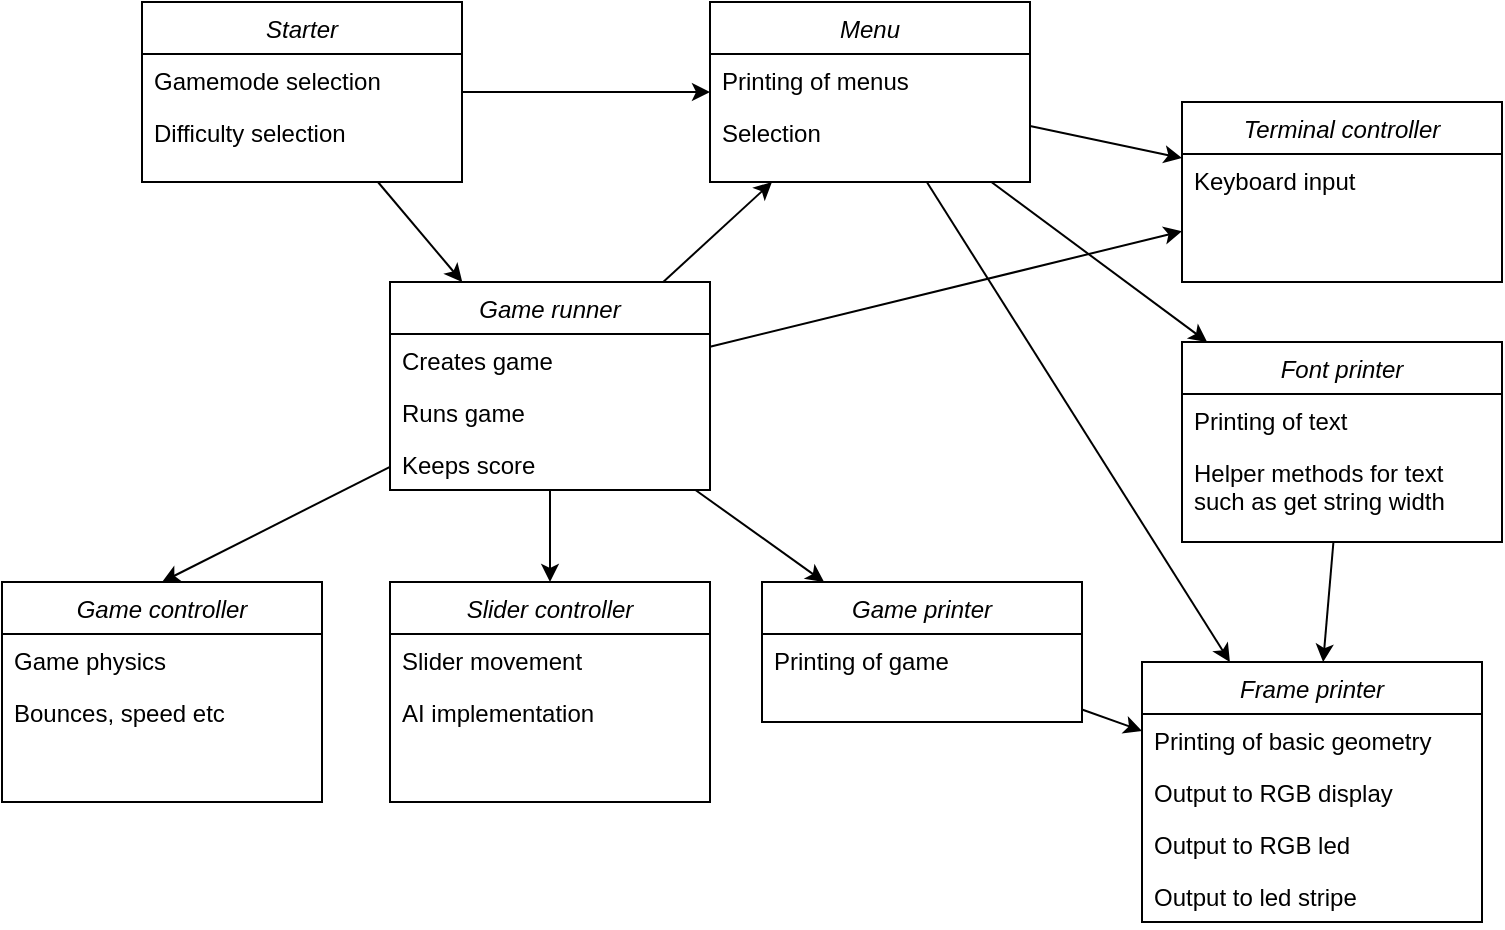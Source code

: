 <mxfile version="14.6.12" type="device"><diagram id="C5RBs43oDa-KdzZeNtuy" name="Page-1"><mxGraphModel dx="1422" dy="794" grid="1" gridSize="10" guides="1" tooltips="1" connect="1" arrows="1" fold="1" page="1" pageScale="1" pageWidth="827" pageHeight="1169" math="0" shadow="0"><root><mxCell id="WIyWlLk6GJQsqaUBKTNV-0"/><mxCell id="WIyWlLk6GJQsqaUBKTNV-1" parent="WIyWlLk6GJQsqaUBKTNV-0"/><mxCell id="zkfFHV4jXpPFQw0GAbJ--0" value="Starter" style="swimlane;fontStyle=2;align=center;verticalAlign=top;childLayout=stackLayout;horizontal=1;startSize=26;horizontalStack=0;resizeParent=1;resizeLast=0;collapsible=1;marginBottom=0;rounded=0;shadow=0;strokeWidth=1;" parent="WIyWlLk6GJQsqaUBKTNV-1" vertex="1"><mxGeometry x="109" y="40" width="160" height="90" as="geometry"><mxRectangle x="230" y="140" width="160" height="26" as="alternateBounds"/></mxGeometry></mxCell><mxCell id="zkfFHV4jXpPFQw0GAbJ--1" value="Gamemode selection" style="text;align=left;verticalAlign=top;spacingLeft=4;spacingRight=4;overflow=hidden;rotatable=0;points=[[0,0.5],[1,0.5]];portConstraint=eastwest;" parent="zkfFHV4jXpPFQw0GAbJ--0" vertex="1"><mxGeometry y="26" width="160" height="26" as="geometry"/></mxCell><mxCell id="zkfFHV4jXpPFQw0GAbJ--2" value="Difficulty selection" style="text;align=left;verticalAlign=top;spacingLeft=4;spacingRight=4;overflow=hidden;rotatable=0;points=[[0,0.5],[1,0.5]];portConstraint=eastwest;rounded=0;shadow=0;html=0;" parent="zkfFHV4jXpPFQw0GAbJ--0" vertex="1"><mxGeometry y="52" width="160" height="26" as="geometry"/></mxCell><mxCell id="dH_Bh6O2FrHy99Qy8CLv-0" value="Game runner" style="swimlane;fontStyle=2;align=center;verticalAlign=top;childLayout=stackLayout;horizontal=1;startSize=26;horizontalStack=0;resizeParent=1;resizeLast=0;collapsible=1;marginBottom=0;rounded=0;shadow=0;strokeWidth=1;" vertex="1" parent="WIyWlLk6GJQsqaUBKTNV-1"><mxGeometry x="233" y="180" width="160" height="104" as="geometry"><mxRectangle x="230" y="140" width="160" height="26" as="alternateBounds"/></mxGeometry></mxCell><mxCell id="dH_Bh6O2FrHy99Qy8CLv-1" value="Creates game" style="text;align=left;verticalAlign=top;spacingLeft=4;spacingRight=4;overflow=hidden;rotatable=0;points=[[0,0.5],[1,0.5]];portConstraint=eastwest;" vertex="1" parent="dH_Bh6O2FrHy99Qy8CLv-0"><mxGeometry y="26" width="160" height="26" as="geometry"/></mxCell><mxCell id="dH_Bh6O2FrHy99Qy8CLv-2" value="Runs game" style="text;align=left;verticalAlign=top;spacingLeft=4;spacingRight=4;overflow=hidden;rotatable=0;points=[[0,0.5],[1,0.5]];portConstraint=eastwest;rounded=0;shadow=0;html=0;" vertex="1" parent="dH_Bh6O2FrHy99Qy8CLv-0"><mxGeometry y="52" width="160" height="26" as="geometry"/></mxCell><mxCell id="dH_Bh6O2FrHy99Qy8CLv-3" value="Keeps score" style="text;align=left;verticalAlign=top;spacingLeft=4;spacingRight=4;overflow=hidden;rotatable=0;points=[[0,0.5],[1,0.5]];portConstraint=eastwest;rounded=0;shadow=0;html=0;" vertex="1" parent="dH_Bh6O2FrHy99Qy8CLv-0"><mxGeometry y="78" width="160" height="26" as="geometry"/></mxCell><mxCell id="dH_Bh6O2FrHy99Qy8CLv-4" value="Game controller" style="swimlane;fontStyle=2;align=center;verticalAlign=top;childLayout=stackLayout;horizontal=1;startSize=26;horizontalStack=0;resizeParent=1;resizeLast=0;collapsible=1;marginBottom=0;rounded=0;shadow=0;strokeWidth=1;" vertex="1" parent="WIyWlLk6GJQsqaUBKTNV-1"><mxGeometry x="39" y="330" width="160" height="110" as="geometry"><mxRectangle x="230" y="140" width="160" height="26" as="alternateBounds"/></mxGeometry></mxCell><mxCell id="dH_Bh6O2FrHy99Qy8CLv-5" value="Game physics" style="text;align=left;verticalAlign=top;spacingLeft=4;spacingRight=4;overflow=hidden;rotatable=0;points=[[0,0.5],[1,0.5]];portConstraint=eastwest;" vertex="1" parent="dH_Bh6O2FrHy99Qy8CLv-4"><mxGeometry y="26" width="160" height="26" as="geometry"/></mxCell><mxCell id="dH_Bh6O2FrHy99Qy8CLv-8" value="Bounces, speed etc" style="text;align=left;verticalAlign=top;spacingLeft=4;spacingRight=4;overflow=hidden;rotatable=0;points=[[0,0.5],[1,0.5]];portConstraint=eastwest;" vertex="1" parent="dH_Bh6O2FrHy99Qy8CLv-4"><mxGeometry y="52" width="160" height="26" as="geometry"/></mxCell><mxCell id="dH_Bh6O2FrHy99Qy8CLv-9" value="Slider controller" style="swimlane;fontStyle=2;align=center;verticalAlign=top;childLayout=stackLayout;horizontal=1;startSize=26;horizontalStack=0;resizeParent=1;resizeLast=0;collapsible=1;marginBottom=0;rounded=0;shadow=0;strokeWidth=1;" vertex="1" parent="WIyWlLk6GJQsqaUBKTNV-1"><mxGeometry x="233" y="330" width="160" height="110" as="geometry"><mxRectangle x="230" y="140" width="160" height="26" as="alternateBounds"/></mxGeometry></mxCell><mxCell id="dH_Bh6O2FrHy99Qy8CLv-10" value="Slider movement" style="text;align=left;verticalAlign=top;spacingLeft=4;spacingRight=4;overflow=hidden;rotatable=0;points=[[0,0.5],[1,0.5]];portConstraint=eastwest;" vertex="1" parent="dH_Bh6O2FrHy99Qy8CLv-9"><mxGeometry y="26" width="160" height="26" as="geometry"/></mxCell><mxCell id="dH_Bh6O2FrHy99Qy8CLv-11" value="AI implementation" style="text;align=left;verticalAlign=top;spacingLeft=4;spacingRight=4;overflow=hidden;rotatable=0;points=[[0,0.5],[1,0.5]];portConstraint=eastwest;" vertex="1" parent="dH_Bh6O2FrHy99Qy8CLv-9"><mxGeometry y="52" width="160" height="26" as="geometry"/></mxCell><mxCell id="dH_Bh6O2FrHy99Qy8CLv-12" value="Menu" style="swimlane;fontStyle=2;align=center;verticalAlign=top;childLayout=stackLayout;horizontal=1;startSize=26;horizontalStack=0;resizeParent=1;resizeLast=0;collapsible=1;marginBottom=0;rounded=0;shadow=0;strokeWidth=1;" vertex="1" parent="WIyWlLk6GJQsqaUBKTNV-1"><mxGeometry x="393" y="40" width="160" height="90" as="geometry"><mxRectangle x="230" y="140" width="160" height="26" as="alternateBounds"/></mxGeometry></mxCell><mxCell id="dH_Bh6O2FrHy99Qy8CLv-13" value="Printing of menus" style="text;align=left;verticalAlign=top;spacingLeft=4;spacingRight=4;overflow=hidden;rotatable=0;points=[[0,0.5],[1,0.5]];portConstraint=eastwest;" vertex="1" parent="dH_Bh6O2FrHy99Qy8CLv-12"><mxGeometry y="26" width="160" height="26" as="geometry"/></mxCell><mxCell id="dH_Bh6O2FrHy99Qy8CLv-14" value="Selection" style="text;align=left;verticalAlign=top;spacingLeft=4;spacingRight=4;overflow=hidden;rotatable=0;points=[[0,0.5],[1,0.5]];portConstraint=eastwest;rounded=0;shadow=0;html=0;" vertex="1" parent="dH_Bh6O2FrHy99Qy8CLv-12"><mxGeometry y="52" width="160" height="26" as="geometry"/></mxCell><mxCell id="dH_Bh6O2FrHy99Qy8CLv-19" value="Terminal controller" style="swimlane;fontStyle=2;align=center;verticalAlign=top;childLayout=stackLayout;horizontal=1;startSize=26;horizontalStack=0;resizeParent=1;resizeLast=0;collapsible=1;marginBottom=0;rounded=0;shadow=0;strokeWidth=1;" vertex="1" parent="WIyWlLk6GJQsqaUBKTNV-1"><mxGeometry x="629" y="90" width="160" height="90" as="geometry"><mxRectangle x="230" y="140" width="160" height="26" as="alternateBounds"/></mxGeometry></mxCell><mxCell id="dH_Bh6O2FrHy99Qy8CLv-20" value="Keyboard input" style="text;align=left;verticalAlign=top;spacingLeft=4;spacingRight=4;overflow=hidden;rotatable=0;points=[[0,0.5],[1,0.5]];portConstraint=eastwest;" vertex="1" parent="dH_Bh6O2FrHy99Qy8CLv-19"><mxGeometry y="26" width="160" height="26" as="geometry"/></mxCell><mxCell id="dH_Bh6O2FrHy99Qy8CLv-25" value="" style="endArrow=classic;html=1;entryX=0.5;entryY=0;entryDx=0;entryDy=0;" edge="1" parent="WIyWlLk6GJQsqaUBKTNV-1" source="dH_Bh6O2FrHy99Qy8CLv-0" target="dH_Bh6O2FrHy99Qy8CLv-9"><mxGeometry width="50" height="50" relative="1" as="geometry"><mxPoint x="369" y="320" as="sourcePoint"/><mxPoint x="419" y="270" as="targetPoint"/></mxGeometry></mxCell><mxCell id="dH_Bh6O2FrHy99Qy8CLv-26" value="" style="endArrow=classic;html=1;entryX=0.5;entryY=0;entryDx=0;entryDy=0;" edge="1" parent="WIyWlLk6GJQsqaUBKTNV-1" source="dH_Bh6O2FrHy99Qy8CLv-0" target="dH_Bh6O2FrHy99Qy8CLv-4"><mxGeometry width="50" height="50" relative="1" as="geometry"><mxPoint x="169" y="276" as="sourcePoint"/><mxPoint x="419" y="270" as="targetPoint"/></mxGeometry></mxCell><mxCell id="dH_Bh6O2FrHy99Qy8CLv-27" value="" style="endArrow=classic;html=1;" edge="1" parent="WIyWlLk6GJQsqaUBKTNV-1" source="dH_Bh6O2FrHy99Qy8CLv-0" target="dH_Bh6O2FrHy99Qy8CLv-19"><mxGeometry width="50" height="50" relative="1" as="geometry"><mxPoint x="369" y="320" as="sourcePoint"/><mxPoint x="419" y="270" as="targetPoint"/></mxGeometry></mxCell><mxCell id="dH_Bh6O2FrHy99Qy8CLv-28" value="" style="endArrow=classic;html=1;" edge="1" parent="WIyWlLk6GJQsqaUBKTNV-1" source="dH_Bh6O2FrHy99Qy8CLv-12" target="dH_Bh6O2FrHy99Qy8CLv-19"><mxGeometry width="50" height="50" relative="1" as="geometry"><mxPoint x="629" y="320" as="sourcePoint"/><mxPoint x="679" y="270" as="targetPoint"/></mxGeometry></mxCell><mxCell id="dH_Bh6O2FrHy99Qy8CLv-29" value="" style="endArrow=classic;html=1;" edge="1" parent="WIyWlLk6GJQsqaUBKTNV-1" source="zkfFHV4jXpPFQw0GAbJ--0" target="dH_Bh6O2FrHy99Qy8CLv-12"><mxGeometry width="50" height="50" relative="1" as="geometry"><mxPoint x="629" y="320" as="sourcePoint"/><mxPoint x="679" y="270" as="targetPoint"/></mxGeometry></mxCell><mxCell id="dH_Bh6O2FrHy99Qy8CLv-30" value="" style="endArrow=classic;html=1;" edge="1" parent="WIyWlLk6GJQsqaUBKTNV-1" source="dH_Bh6O2FrHy99Qy8CLv-0" target="dH_Bh6O2FrHy99Qy8CLv-12"><mxGeometry width="50" height="50" relative="1" as="geometry"><mxPoint x="629" y="320" as="sourcePoint"/><mxPoint x="679" y="270" as="targetPoint"/></mxGeometry></mxCell><mxCell id="dH_Bh6O2FrHy99Qy8CLv-31" value="Game printer" style="swimlane;fontStyle=2;align=center;verticalAlign=top;childLayout=stackLayout;horizontal=1;startSize=26;horizontalStack=0;resizeParent=1;resizeLast=0;collapsible=1;marginBottom=0;rounded=0;shadow=0;strokeWidth=1;" vertex="1" parent="WIyWlLk6GJQsqaUBKTNV-1"><mxGeometry x="419" y="330" width="160" height="70" as="geometry"><mxRectangle x="230" y="140" width="160" height="26" as="alternateBounds"/></mxGeometry></mxCell><mxCell id="dH_Bh6O2FrHy99Qy8CLv-32" value="Printing of game" style="text;align=left;verticalAlign=top;spacingLeft=4;spacingRight=4;overflow=hidden;rotatable=0;points=[[0,0.5],[1,0.5]];portConstraint=eastwest;" vertex="1" parent="dH_Bh6O2FrHy99Qy8CLv-31"><mxGeometry y="26" width="160" height="26" as="geometry"/></mxCell><mxCell id="dH_Bh6O2FrHy99Qy8CLv-34" value="" style="endArrow=classic;html=1;" edge="1" parent="WIyWlLk6GJQsqaUBKTNV-1" source="dH_Bh6O2FrHy99Qy8CLv-0" target="dH_Bh6O2FrHy99Qy8CLv-31"><mxGeometry width="50" height="50" relative="1" as="geometry"><mxPoint x="629" y="320" as="sourcePoint"/><mxPoint x="679" y="270" as="targetPoint"/></mxGeometry></mxCell><mxCell id="dH_Bh6O2FrHy99Qy8CLv-35" value="" style="endArrow=classic;html=1;" edge="1" parent="WIyWlLk6GJQsqaUBKTNV-1" source="zkfFHV4jXpPFQw0GAbJ--0" target="dH_Bh6O2FrHy99Qy8CLv-0"><mxGeometry width="50" height="50" relative="1" as="geometry"><mxPoint x="629" y="240" as="sourcePoint"/><mxPoint x="679" y="190" as="targetPoint"/></mxGeometry></mxCell><mxCell id="dH_Bh6O2FrHy99Qy8CLv-40" value="Frame printer" style="swimlane;fontStyle=2;align=center;verticalAlign=top;childLayout=stackLayout;horizontal=1;startSize=26;horizontalStack=0;resizeParent=1;resizeLast=0;collapsible=1;marginBottom=0;rounded=0;shadow=0;strokeWidth=1;" vertex="1" parent="WIyWlLk6GJQsqaUBKTNV-1"><mxGeometry x="609" y="370" width="170" height="130" as="geometry"><mxRectangle x="230" y="140" width="160" height="26" as="alternateBounds"/></mxGeometry></mxCell><mxCell id="dH_Bh6O2FrHy99Qy8CLv-41" value="Printing of basic geometry" style="text;align=left;verticalAlign=top;spacingLeft=4;spacingRight=4;overflow=hidden;rotatable=0;points=[[0,0.5],[1,0.5]];portConstraint=eastwest;" vertex="1" parent="dH_Bh6O2FrHy99Qy8CLv-40"><mxGeometry y="26" width="170" height="26" as="geometry"/></mxCell><mxCell id="dH_Bh6O2FrHy99Qy8CLv-44" value="Output to RGB display" style="text;align=left;verticalAlign=top;spacingLeft=4;spacingRight=4;overflow=hidden;rotatable=0;points=[[0,0.5],[1,0.5]];portConstraint=eastwest;" vertex="1" parent="dH_Bh6O2FrHy99Qy8CLv-40"><mxGeometry y="52" width="170" height="26" as="geometry"/></mxCell><mxCell id="dH_Bh6O2FrHy99Qy8CLv-42" value="Output to RGB led" style="text;align=left;verticalAlign=top;spacingLeft=4;spacingRight=4;overflow=hidden;rotatable=0;points=[[0,0.5],[1,0.5]];portConstraint=eastwest;" vertex="1" parent="dH_Bh6O2FrHy99Qy8CLv-40"><mxGeometry y="78" width="170" height="26" as="geometry"/></mxCell><mxCell id="dH_Bh6O2FrHy99Qy8CLv-43" value="Output to led stripe" style="text;align=left;verticalAlign=top;spacingLeft=4;spacingRight=4;overflow=hidden;rotatable=0;points=[[0,0.5],[1,0.5]];portConstraint=eastwest;" vertex="1" parent="dH_Bh6O2FrHy99Qy8CLv-40"><mxGeometry y="104" width="170" height="26" as="geometry"/></mxCell><mxCell id="dH_Bh6O2FrHy99Qy8CLv-45" value="" style="endArrow=classic;html=1;" edge="1" parent="WIyWlLk6GJQsqaUBKTNV-1" source="dH_Bh6O2FrHy99Qy8CLv-12" target="dH_Bh6O2FrHy99Qy8CLv-40"><mxGeometry width="50" height="50" relative="1" as="geometry"><mxPoint x="339" y="240" as="sourcePoint"/><mxPoint x="389" y="190" as="targetPoint"/></mxGeometry></mxCell><mxCell id="dH_Bh6O2FrHy99Qy8CLv-46" value="" style="endArrow=classic;html=1;" edge="1" parent="WIyWlLk6GJQsqaUBKTNV-1" source="dH_Bh6O2FrHy99Qy8CLv-31" target="dH_Bh6O2FrHy99Qy8CLv-40"><mxGeometry width="50" height="50" relative="1" as="geometry"><mxPoint x="339" y="240" as="sourcePoint"/><mxPoint x="389" y="190" as="targetPoint"/></mxGeometry></mxCell><mxCell id="dH_Bh6O2FrHy99Qy8CLv-47" value="Font printer" style="swimlane;fontStyle=2;align=center;verticalAlign=top;childLayout=stackLayout;horizontal=1;startSize=26;horizontalStack=0;resizeParent=1;resizeLast=0;collapsible=1;marginBottom=0;rounded=0;shadow=0;strokeWidth=1;" vertex="1" parent="WIyWlLk6GJQsqaUBKTNV-1"><mxGeometry x="629" y="210" width="160" height="100" as="geometry"><mxRectangle x="230" y="140" width="160" height="26" as="alternateBounds"/></mxGeometry></mxCell><mxCell id="dH_Bh6O2FrHy99Qy8CLv-48" value="Printing of text" style="text;align=left;verticalAlign=top;spacingLeft=4;spacingRight=4;overflow=hidden;rotatable=0;points=[[0,0.5],[1,0.5]];portConstraint=eastwest;" vertex="1" parent="dH_Bh6O2FrHy99Qy8CLv-47"><mxGeometry y="26" width="160" height="26" as="geometry"/></mxCell><mxCell id="dH_Bh6O2FrHy99Qy8CLv-49" value="Helper methods for text&#10;such as get string width" style="text;align=left;verticalAlign=top;spacingLeft=4;spacingRight=4;overflow=hidden;rotatable=0;points=[[0,0.5],[1,0.5]];portConstraint=eastwest;rounded=0;shadow=0;html=0;" vertex="1" parent="dH_Bh6O2FrHy99Qy8CLv-47"><mxGeometry y="52" width="160" height="38" as="geometry"/></mxCell><mxCell id="dH_Bh6O2FrHy99Qy8CLv-50" value="" style="endArrow=classic;html=1;" edge="1" parent="WIyWlLk6GJQsqaUBKTNV-1" source="dH_Bh6O2FrHy99Qy8CLv-12" target="dH_Bh6O2FrHy99Qy8CLv-47"><mxGeometry width="50" height="50" relative="1" as="geometry"><mxPoint x="339" y="240" as="sourcePoint"/><mxPoint x="389" y="190" as="targetPoint"/></mxGeometry></mxCell><mxCell id="dH_Bh6O2FrHy99Qy8CLv-51" value="" style="endArrow=classic;html=1;" edge="1" parent="WIyWlLk6GJQsqaUBKTNV-1" source="dH_Bh6O2FrHy99Qy8CLv-47" target="dH_Bh6O2FrHy99Qy8CLv-40"><mxGeometry width="50" height="50" relative="1" as="geometry"><mxPoint x="339" y="240" as="sourcePoint"/><mxPoint x="389" y="190" as="targetPoint"/></mxGeometry></mxCell></root></mxGraphModel></diagram></mxfile>